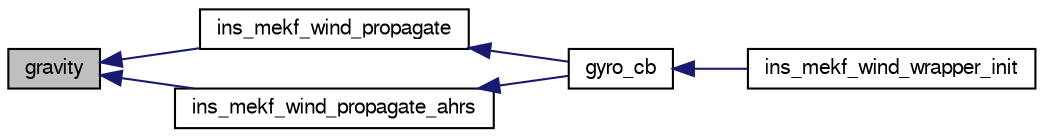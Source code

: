 digraph "gravity"
{
  edge [fontname="FreeSans",fontsize="10",labelfontname="FreeSans",labelfontsize="10"];
  node [fontname="FreeSans",fontsize="10",shape=record];
  rankdir="LR";
  Node1 [label="gravity",height=0.2,width=0.4,color="black", fillcolor="grey75", style="filled", fontcolor="black"];
  Node1 -> Node2 [dir="back",color="midnightblue",fontsize="10",style="solid",fontname="FreeSans"];
  Node2 [label="ins_mekf_wind_propagate",height=0.2,width=0.4,color="black", fillcolor="white", style="filled",URL="$ins__mekf__wind_8h.html#a81c2c896970bbb2edecd7912c450ef76",tooltip="Full INS propagation. "];
  Node2 -> Node3 [dir="back",color="midnightblue",fontsize="10",style="solid",fontname="FreeSans"];
  Node3 [label="gyro_cb",height=0.2,width=0.4,color="black", fillcolor="white", style="filled",URL="$ins__mekf__wind__wrapper_8c.html#a47e1ea35fdb43af72537c6c9f38b889d",tooltip="Call ins_mekf_wind_propagate on new gyro measurements. "];
  Node3 -> Node4 [dir="back",color="midnightblue",fontsize="10",style="solid",fontname="FreeSans"];
  Node4 [label="ins_mekf_wind_wrapper_init",height=0.2,width=0.4,color="black", fillcolor="white", style="filled",URL="$ins__mekf__wind__wrapper_8h.html#a7b3c1fefc89ec1a4ff25484626a02deb",tooltip="Init function. "];
  Node1 -> Node5 [dir="back",color="midnightblue",fontsize="10",style="solid",fontname="FreeSans"];
  Node5 [label="ins_mekf_wind_propagate_ahrs",height=0.2,width=0.4,color="black", fillcolor="white", style="filled",URL="$ins__mekf__wind_8h.html#a2dafde8b5020fda952485d22d7286651",tooltip="AHRS-only propagation + accel correction. "];
  Node5 -> Node3 [dir="back",color="midnightblue",fontsize="10",style="solid",fontname="FreeSans"];
}
